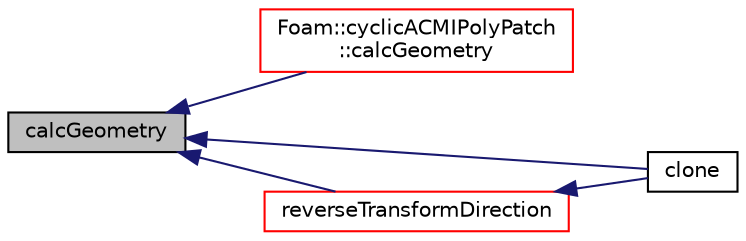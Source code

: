 digraph "calcGeometry"
{
  bgcolor="transparent";
  edge [fontname="Helvetica",fontsize="10",labelfontname="Helvetica",labelfontsize="10"];
  node [fontname="Helvetica",fontsize="10",shape=record];
  rankdir="LR";
  Node539 [label="calcGeometry",height=0.2,width=0.4,color="black", fillcolor="grey75", style="filled", fontcolor="black"];
  Node539 -> Node540 [dir="back",color="midnightblue",fontsize="10",style="solid",fontname="Helvetica"];
  Node540 [label="Foam::cyclicACMIPolyPatch\l::calcGeometry",height=0.2,width=0.4,color="red",URL="$a26057.html#a58bb4c0382e9ee570811fb3f005a0a97",tooltip="Calculate the patch geometry. "];
  Node539 -> Node552 [dir="back",color="midnightblue",fontsize="10",style="solid",fontname="Helvetica"];
  Node552 [label="clone",height=0.2,width=0.4,color="black",URL="$a26077.html#afff6d4f7511147e0c8a4b8a5448296ec",tooltip="Construct and return a clone, resetting the face list. "];
  Node539 -> Node553 [dir="back",color="midnightblue",fontsize="10",style="solid",fontname="Helvetica"];
  Node553 [label="reverseTransformDirection",height=0.2,width=0.4,color="red",URL="$a26077.html#a662e38427209a4e45646d5dbc11e0c0e",tooltip="Transform a patch-based direction from this side to nbr side. "];
  Node553 -> Node552 [dir="back",color="midnightblue",fontsize="10",style="solid",fontname="Helvetica"];
}

